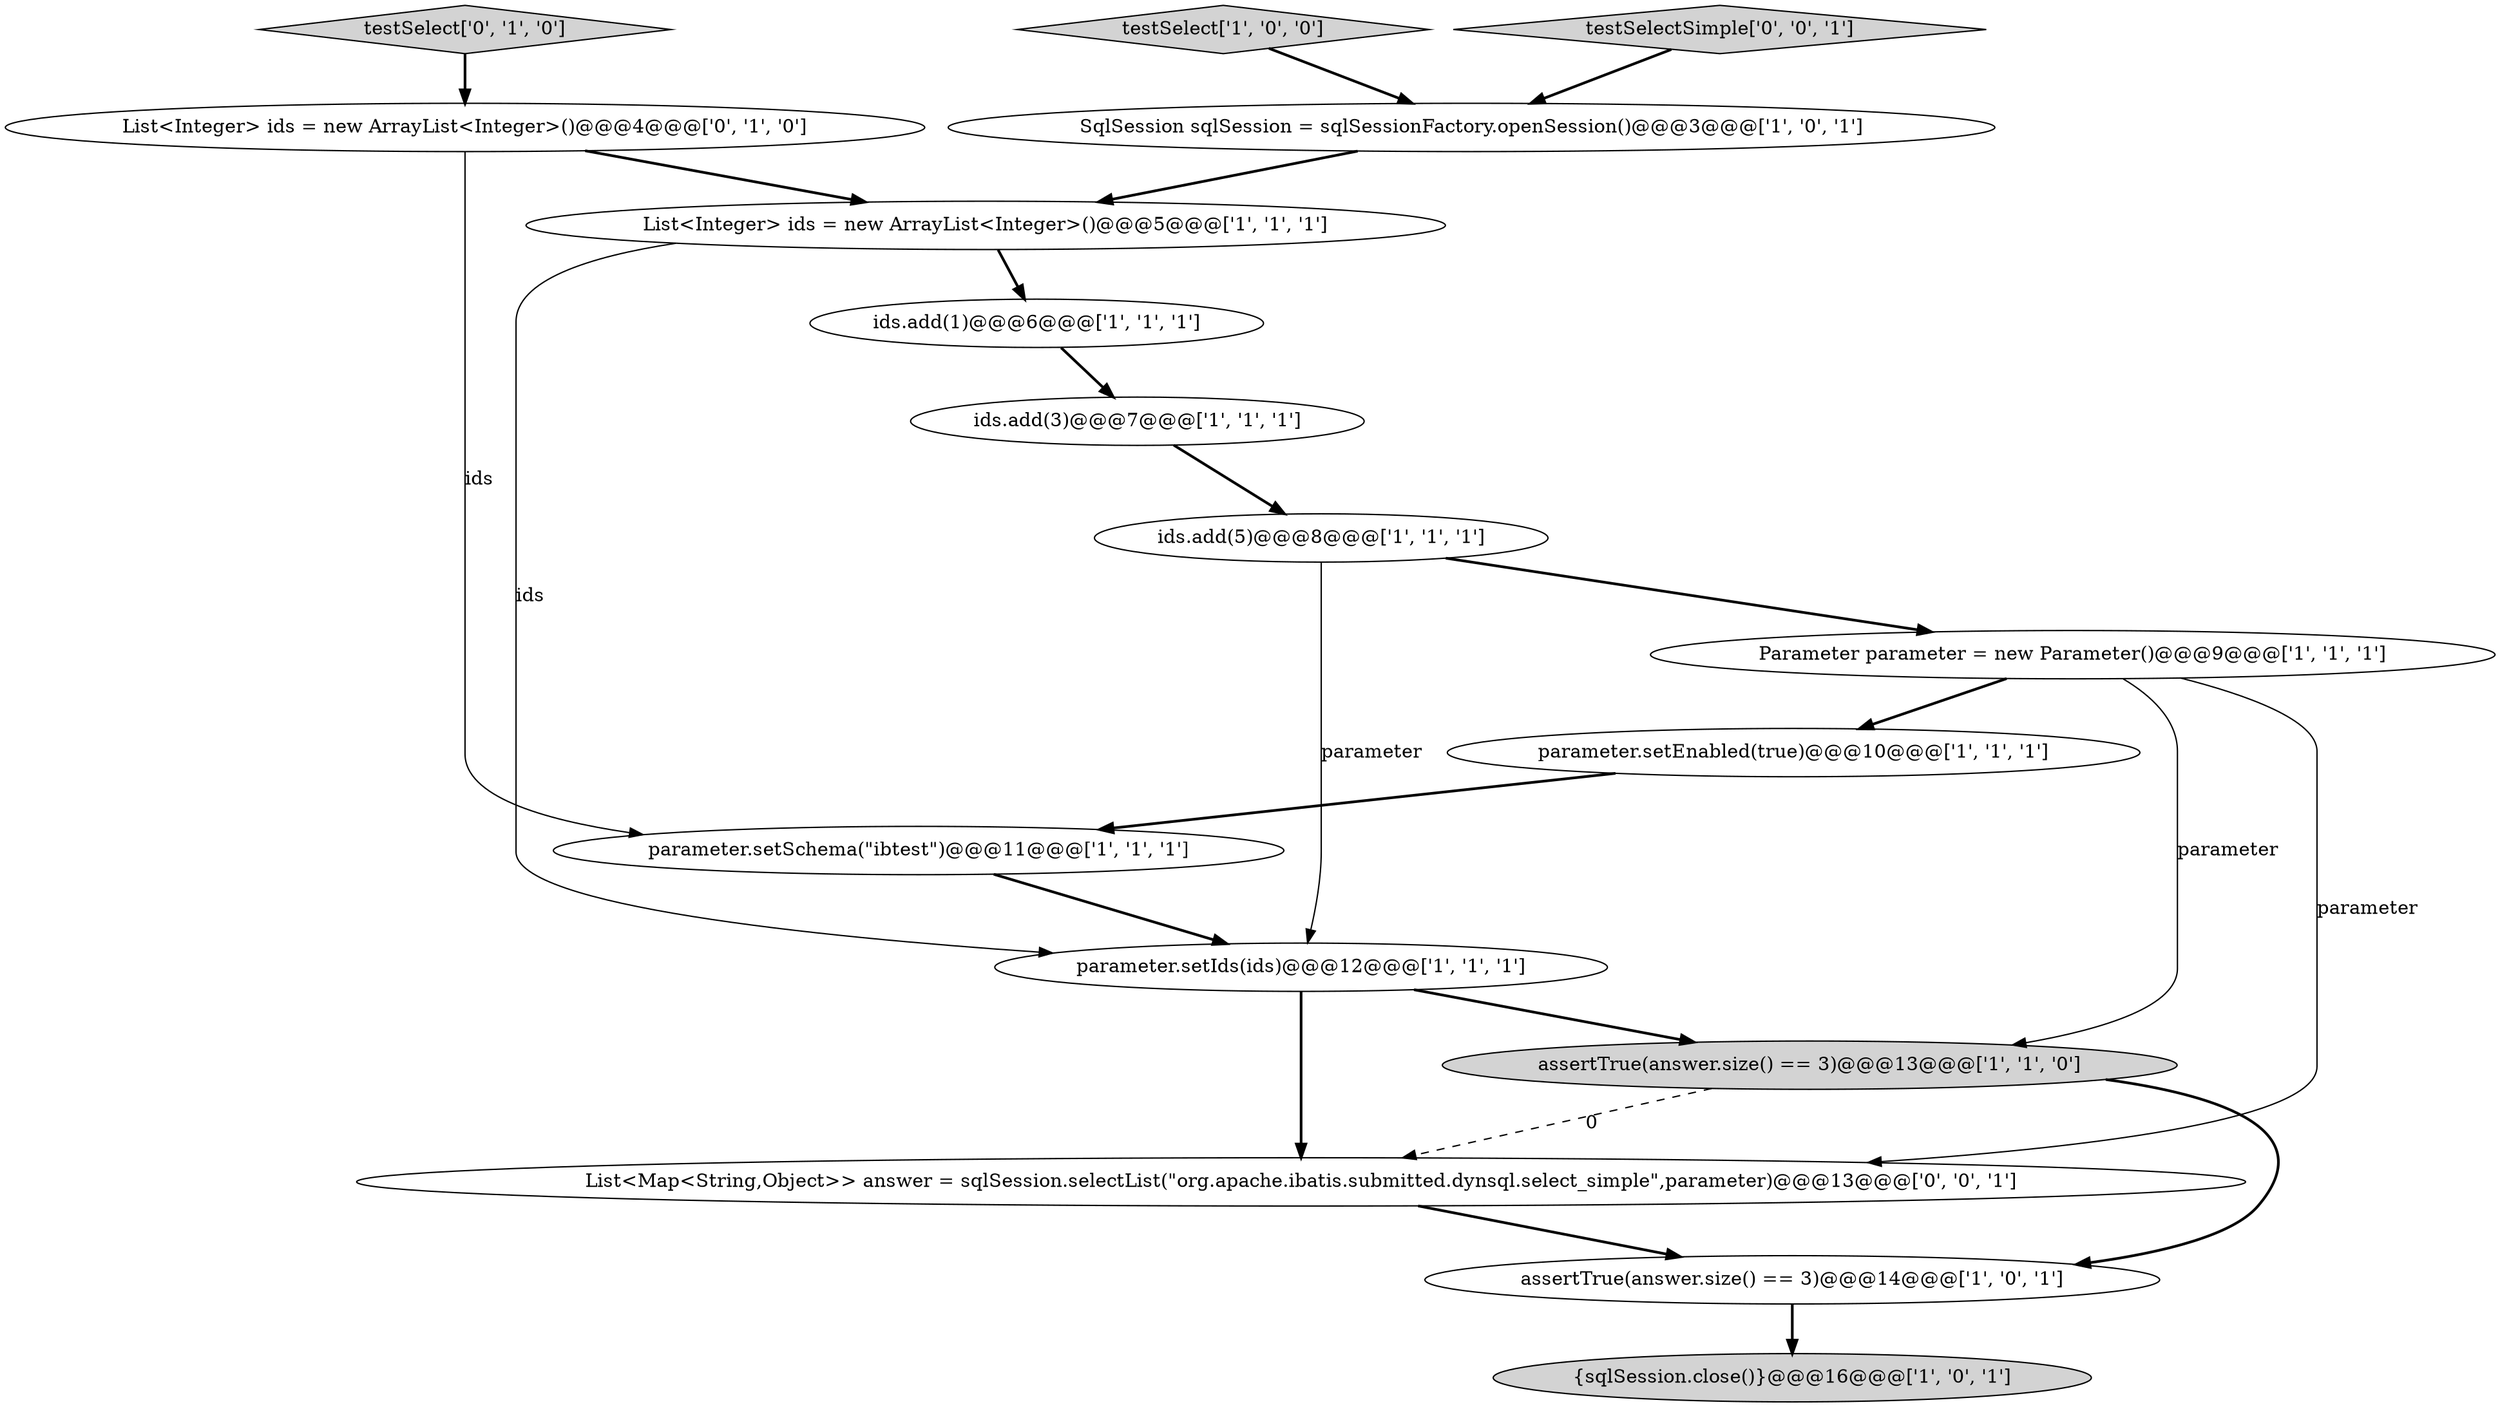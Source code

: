 digraph {
0 [style = filled, label = "assertTrue(answer.size() == 3)@@@13@@@['1', '1', '0']", fillcolor = lightgray, shape = ellipse image = "AAA0AAABBB1BBB"];
7 [style = filled, label = "List<Integer> ids = new ArrayList<Integer>()@@@5@@@['1', '1', '1']", fillcolor = white, shape = ellipse image = "AAA0AAABBB1BBB"];
3 [style = filled, label = "parameter.setSchema(\"ibtest\")@@@11@@@['1', '1', '1']", fillcolor = white, shape = ellipse image = "AAA0AAABBB1BBB"];
8 [style = filled, label = "parameter.setIds(ids)@@@12@@@['1', '1', '1']", fillcolor = white, shape = ellipse image = "AAA0AAABBB1BBB"];
1 [style = filled, label = "SqlSession sqlSession = sqlSessionFactory.openSession()@@@3@@@['1', '0', '1']", fillcolor = white, shape = ellipse image = "AAA0AAABBB1BBB"];
10 [style = filled, label = "{sqlSession.close()}@@@16@@@['1', '0', '1']", fillcolor = lightgray, shape = ellipse image = "AAA0AAABBB1BBB"];
13 [style = filled, label = "testSelect['0', '1', '0']", fillcolor = lightgray, shape = diamond image = "AAA0AAABBB2BBB"];
6 [style = filled, label = "assertTrue(answer.size() == 3)@@@14@@@['1', '0', '1']", fillcolor = white, shape = ellipse image = "AAA0AAABBB1BBB"];
4 [style = filled, label = "parameter.setEnabled(true)@@@10@@@['1', '1', '1']", fillcolor = white, shape = ellipse image = "AAA0AAABBB1BBB"];
16 [style = filled, label = "List<Map<String,Object>> answer = sqlSession.selectList(\"org.apache.ibatis.submitted.dynsql.select_simple\",parameter)@@@13@@@['0', '0', '1']", fillcolor = white, shape = ellipse image = "AAA0AAABBB3BBB"];
12 [style = filled, label = "ids.add(5)@@@8@@@['1', '1', '1']", fillcolor = white, shape = ellipse image = "AAA0AAABBB1BBB"];
5 [style = filled, label = "Parameter parameter = new Parameter()@@@9@@@['1', '1', '1']", fillcolor = white, shape = ellipse image = "AAA0AAABBB1BBB"];
2 [style = filled, label = "ids.add(1)@@@6@@@['1', '1', '1']", fillcolor = white, shape = ellipse image = "AAA0AAABBB1BBB"];
15 [style = filled, label = "testSelectSimple['0', '0', '1']", fillcolor = lightgray, shape = diamond image = "AAA0AAABBB3BBB"];
9 [style = filled, label = "testSelect['1', '0', '0']", fillcolor = lightgray, shape = diamond image = "AAA0AAABBB1BBB"];
14 [style = filled, label = "List<Integer> ids = new ArrayList<Integer>()@@@4@@@['0', '1', '0']", fillcolor = white, shape = ellipse image = "AAA0AAABBB2BBB"];
11 [style = filled, label = "ids.add(3)@@@7@@@['1', '1', '1']", fillcolor = white, shape = ellipse image = "AAA0AAABBB1BBB"];
8->16 [style = bold, label=""];
4->3 [style = bold, label=""];
12->5 [style = bold, label=""];
0->6 [style = bold, label=""];
16->6 [style = bold, label=""];
0->16 [style = dashed, label="0"];
5->16 [style = solid, label="parameter"];
11->12 [style = bold, label=""];
1->7 [style = bold, label=""];
12->8 [style = solid, label="parameter"];
14->7 [style = bold, label=""];
8->0 [style = bold, label=""];
14->3 [style = solid, label="ids"];
7->2 [style = bold, label=""];
3->8 [style = bold, label=""];
6->10 [style = bold, label=""];
5->4 [style = bold, label=""];
5->0 [style = solid, label="parameter"];
9->1 [style = bold, label=""];
7->8 [style = solid, label="ids"];
13->14 [style = bold, label=""];
2->11 [style = bold, label=""];
15->1 [style = bold, label=""];
}
